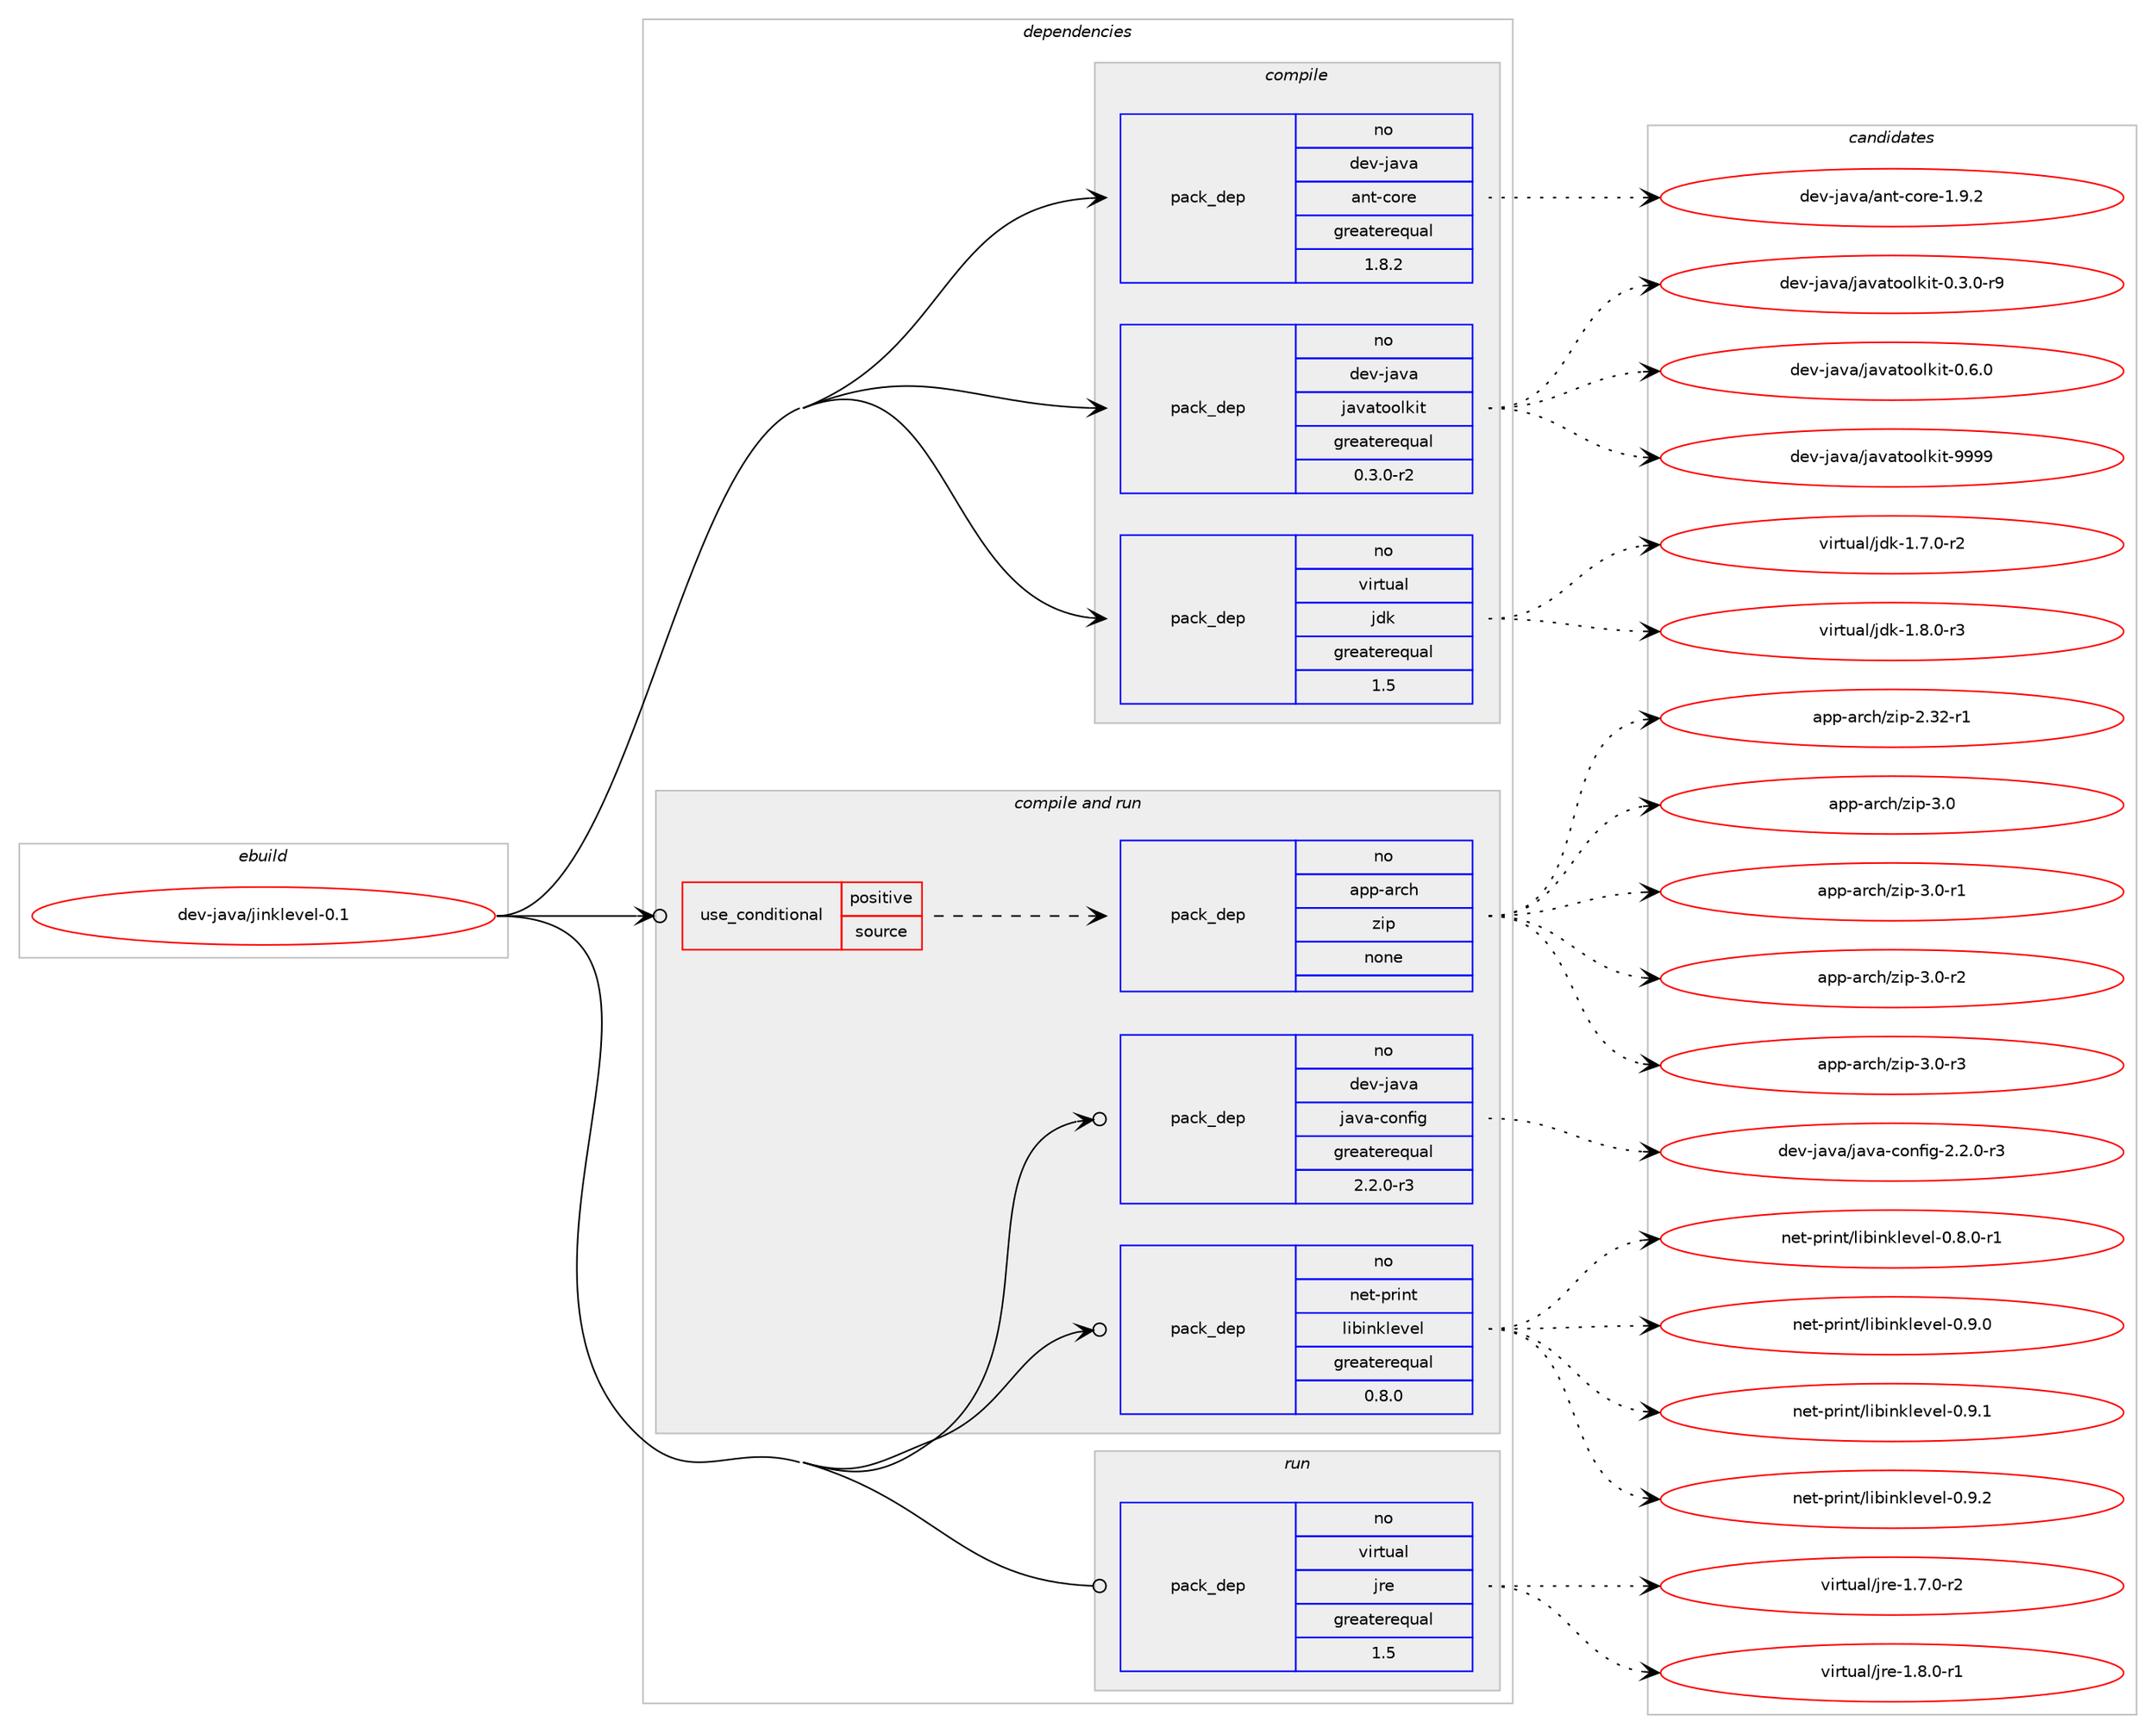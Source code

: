 digraph prolog {

# *************
# Graph options
# *************

newrank=true;
concentrate=true;
compound=true;
graph [rankdir=LR,fontname=Helvetica,fontsize=10,ranksep=1.5];#, ranksep=2.5, nodesep=0.2];
edge  [arrowhead=vee];
node  [fontname=Helvetica,fontsize=10];

# **********
# The ebuild
# **********

subgraph cluster_leftcol {
color=gray;
rank=same;
label=<<i>ebuild</i>>;
id [label="dev-java/jinklevel-0.1", color=red, width=4, href="../dev-java/jinklevel-0.1.svg"];
}

# ****************
# The dependencies
# ****************

subgraph cluster_midcol {
color=gray;
label=<<i>dependencies</i>>;
subgraph cluster_compile {
fillcolor="#eeeeee";
style=filled;
label=<<i>compile</i>>;
subgraph pack77054 {
dependency102326 [label=<<TABLE BORDER="0" CELLBORDER="1" CELLSPACING="0" CELLPADDING="4" WIDTH="220"><TR><TD ROWSPAN="6" CELLPADDING="30">pack_dep</TD></TR><TR><TD WIDTH="110">no</TD></TR><TR><TD>dev-java</TD></TR><TR><TD>ant-core</TD></TR><TR><TD>greaterequal</TD></TR><TR><TD>1.8.2</TD></TR></TABLE>>, shape=none, color=blue];
}
id:e -> dependency102326:w [weight=20,style="solid",arrowhead="vee"];
subgraph pack77055 {
dependency102327 [label=<<TABLE BORDER="0" CELLBORDER="1" CELLSPACING="0" CELLPADDING="4" WIDTH="220"><TR><TD ROWSPAN="6" CELLPADDING="30">pack_dep</TD></TR><TR><TD WIDTH="110">no</TD></TR><TR><TD>dev-java</TD></TR><TR><TD>javatoolkit</TD></TR><TR><TD>greaterequal</TD></TR><TR><TD>0.3.0-r2</TD></TR></TABLE>>, shape=none, color=blue];
}
id:e -> dependency102327:w [weight=20,style="solid",arrowhead="vee"];
subgraph pack77056 {
dependency102328 [label=<<TABLE BORDER="0" CELLBORDER="1" CELLSPACING="0" CELLPADDING="4" WIDTH="220"><TR><TD ROWSPAN="6" CELLPADDING="30">pack_dep</TD></TR><TR><TD WIDTH="110">no</TD></TR><TR><TD>virtual</TD></TR><TR><TD>jdk</TD></TR><TR><TD>greaterequal</TD></TR><TR><TD>1.5</TD></TR></TABLE>>, shape=none, color=blue];
}
id:e -> dependency102328:w [weight=20,style="solid",arrowhead="vee"];
}
subgraph cluster_compileandrun {
fillcolor="#eeeeee";
style=filled;
label=<<i>compile and run</i>>;
subgraph cond22245 {
dependency102329 [label=<<TABLE BORDER="0" CELLBORDER="1" CELLSPACING="0" CELLPADDING="4"><TR><TD ROWSPAN="3" CELLPADDING="10">use_conditional</TD></TR><TR><TD>positive</TD></TR><TR><TD>source</TD></TR></TABLE>>, shape=none, color=red];
subgraph pack77057 {
dependency102330 [label=<<TABLE BORDER="0" CELLBORDER="1" CELLSPACING="0" CELLPADDING="4" WIDTH="220"><TR><TD ROWSPAN="6" CELLPADDING="30">pack_dep</TD></TR><TR><TD WIDTH="110">no</TD></TR><TR><TD>app-arch</TD></TR><TR><TD>zip</TD></TR><TR><TD>none</TD></TR><TR><TD></TD></TR></TABLE>>, shape=none, color=blue];
}
dependency102329:e -> dependency102330:w [weight=20,style="dashed",arrowhead="vee"];
}
id:e -> dependency102329:w [weight=20,style="solid",arrowhead="odotvee"];
subgraph pack77058 {
dependency102331 [label=<<TABLE BORDER="0" CELLBORDER="1" CELLSPACING="0" CELLPADDING="4" WIDTH="220"><TR><TD ROWSPAN="6" CELLPADDING="30">pack_dep</TD></TR><TR><TD WIDTH="110">no</TD></TR><TR><TD>dev-java</TD></TR><TR><TD>java-config</TD></TR><TR><TD>greaterequal</TD></TR><TR><TD>2.2.0-r3</TD></TR></TABLE>>, shape=none, color=blue];
}
id:e -> dependency102331:w [weight=20,style="solid",arrowhead="odotvee"];
subgraph pack77059 {
dependency102332 [label=<<TABLE BORDER="0" CELLBORDER="1" CELLSPACING="0" CELLPADDING="4" WIDTH="220"><TR><TD ROWSPAN="6" CELLPADDING="30">pack_dep</TD></TR><TR><TD WIDTH="110">no</TD></TR><TR><TD>net-print</TD></TR><TR><TD>libinklevel</TD></TR><TR><TD>greaterequal</TD></TR><TR><TD>0.8.0</TD></TR></TABLE>>, shape=none, color=blue];
}
id:e -> dependency102332:w [weight=20,style="solid",arrowhead="odotvee"];
}
subgraph cluster_run {
fillcolor="#eeeeee";
style=filled;
label=<<i>run</i>>;
subgraph pack77060 {
dependency102333 [label=<<TABLE BORDER="0" CELLBORDER="1" CELLSPACING="0" CELLPADDING="4" WIDTH="220"><TR><TD ROWSPAN="6" CELLPADDING="30">pack_dep</TD></TR><TR><TD WIDTH="110">no</TD></TR><TR><TD>virtual</TD></TR><TR><TD>jre</TD></TR><TR><TD>greaterequal</TD></TR><TR><TD>1.5</TD></TR></TABLE>>, shape=none, color=blue];
}
id:e -> dependency102333:w [weight=20,style="solid",arrowhead="odot"];
}
}

# **************
# The candidates
# **************

subgraph cluster_choices {
rank=same;
color=gray;
label=<<i>candidates</i>>;

subgraph choice77054 {
color=black;
nodesep=1;
choice10010111845106971189747971101164599111114101454946574650 [label="dev-java/ant-core-1.9.2", color=red, width=4,href="../dev-java/ant-core-1.9.2.svg"];
dependency102326:e -> choice10010111845106971189747971101164599111114101454946574650:w [style=dotted,weight="100"];
}
subgraph choice77055 {
color=black;
nodesep=1;
choice1001011184510697118974710697118971161111111081071051164548465146484511457 [label="dev-java/javatoolkit-0.3.0-r9", color=red, width=4,href="../dev-java/javatoolkit-0.3.0-r9.svg"];
choice100101118451069711897471069711897116111111108107105116454846544648 [label="dev-java/javatoolkit-0.6.0", color=red, width=4,href="../dev-java/javatoolkit-0.6.0.svg"];
choice1001011184510697118974710697118971161111111081071051164557575757 [label="dev-java/javatoolkit-9999", color=red, width=4,href="../dev-java/javatoolkit-9999.svg"];
dependency102327:e -> choice1001011184510697118974710697118971161111111081071051164548465146484511457:w [style=dotted,weight="100"];
dependency102327:e -> choice100101118451069711897471069711897116111111108107105116454846544648:w [style=dotted,weight="100"];
dependency102327:e -> choice1001011184510697118974710697118971161111111081071051164557575757:w [style=dotted,weight="100"];
}
subgraph choice77056 {
color=black;
nodesep=1;
choice11810511411611797108471061001074549465546484511450 [label="virtual/jdk-1.7.0-r2", color=red, width=4,href="../virtual/jdk-1.7.0-r2.svg"];
choice11810511411611797108471061001074549465646484511451 [label="virtual/jdk-1.8.0-r3", color=red, width=4,href="../virtual/jdk-1.8.0-r3.svg"];
dependency102328:e -> choice11810511411611797108471061001074549465546484511450:w [style=dotted,weight="100"];
dependency102328:e -> choice11810511411611797108471061001074549465646484511451:w [style=dotted,weight="100"];
}
subgraph choice77057 {
color=black;
nodesep=1;
choice971121124597114991044712210511245504651504511449 [label="app-arch/zip-2.32-r1", color=red, width=4,href="../app-arch/zip-2.32-r1.svg"];
choice971121124597114991044712210511245514648 [label="app-arch/zip-3.0", color=red, width=4,href="../app-arch/zip-3.0.svg"];
choice9711211245971149910447122105112455146484511449 [label="app-arch/zip-3.0-r1", color=red, width=4,href="../app-arch/zip-3.0-r1.svg"];
choice9711211245971149910447122105112455146484511450 [label="app-arch/zip-3.0-r2", color=red, width=4,href="../app-arch/zip-3.0-r2.svg"];
choice9711211245971149910447122105112455146484511451 [label="app-arch/zip-3.0-r3", color=red, width=4,href="../app-arch/zip-3.0-r3.svg"];
dependency102330:e -> choice971121124597114991044712210511245504651504511449:w [style=dotted,weight="100"];
dependency102330:e -> choice971121124597114991044712210511245514648:w [style=dotted,weight="100"];
dependency102330:e -> choice9711211245971149910447122105112455146484511449:w [style=dotted,weight="100"];
dependency102330:e -> choice9711211245971149910447122105112455146484511450:w [style=dotted,weight="100"];
dependency102330:e -> choice9711211245971149910447122105112455146484511451:w [style=dotted,weight="100"];
}
subgraph choice77058 {
color=black;
nodesep=1;
choice10010111845106971189747106971189745991111101021051034550465046484511451 [label="dev-java/java-config-2.2.0-r3", color=red, width=4,href="../dev-java/java-config-2.2.0-r3.svg"];
dependency102331:e -> choice10010111845106971189747106971189745991111101021051034550465046484511451:w [style=dotted,weight="100"];
}
subgraph choice77059 {
color=black;
nodesep=1;
choice1101011164511211410511011647108105981051101071081011181011084548465646484511449 [label="net-print/libinklevel-0.8.0-r1", color=red, width=4,href="../net-print/libinklevel-0.8.0-r1.svg"];
choice110101116451121141051101164710810598105110107108101118101108454846574648 [label="net-print/libinklevel-0.9.0", color=red, width=4,href="../net-print/libinklevel-0.9.0.svg"];
choice110101116451121141051101164710810598105110107108101118101108454846574649 [label="net-print/libinklevel-0.9.1", color=red, width=4,href="../net-print/libinklevel-0.9.1.svg"];
choice110101116451121141051101164710810598105110107108101118101108454846574650 [label="net-print/libinklevel-0.9.2", color=red, width=4,href="../net-print/libinklevel-0.9.2.svg"];
dependency102332:e -> choice1101011164511211410511011647108105981051101071081011181011084548465646484511449:w [style=dotted,weight="100"];
dependency102332:e -> choice110101116451121141051101164710810598105110107108101118101108454846574648:w [style=dotted,weight="100"];
dependency102332:e -> choice110101116451121141051101164710810598105110107108101118101108454846574649:w [style=dotted,weight="100"];
dependency102332:e -> choice110101116451121141051101164710810598105110107108101118101108454846574650:w [style=dotted,weight="100"];
}
subgraph choice77060 {
color=black;
nodesep=1;
choice11810511411611797108471061141014549465546484511450 [label="virtual/jre-1.7.0-r2", color=red, width=4,href="../virtual/jre-1.7.0-r2.svg"];
choice11810511411611797108471061141014549465646484511449 [label="virtual/jre-1.8.0-r1", color=red, width=4,href="../virtual/jre-1.8.0-r1.svg"];
dependency102333:e -> choice11810511411611797108471061141014549465546484511450:w [style=dotted,weight="100"];
dependency102333:e -> choice11810511411611797108471061141014549465646484511449:w [style=dotted,weight="100"];
}
}

}
